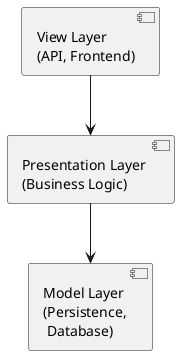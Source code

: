 @startuml
'Model, View, Presentation
component "View Layer \n(API, Frontend)" as view_layer
component "Presentation Layer \n(Business Logic)" as presentation_layer
component "Model Layer \n(Persistence,\n Database)" as model_layer

view_layer --> presentation_layer
presentation_layer --> model_layer
@enduml